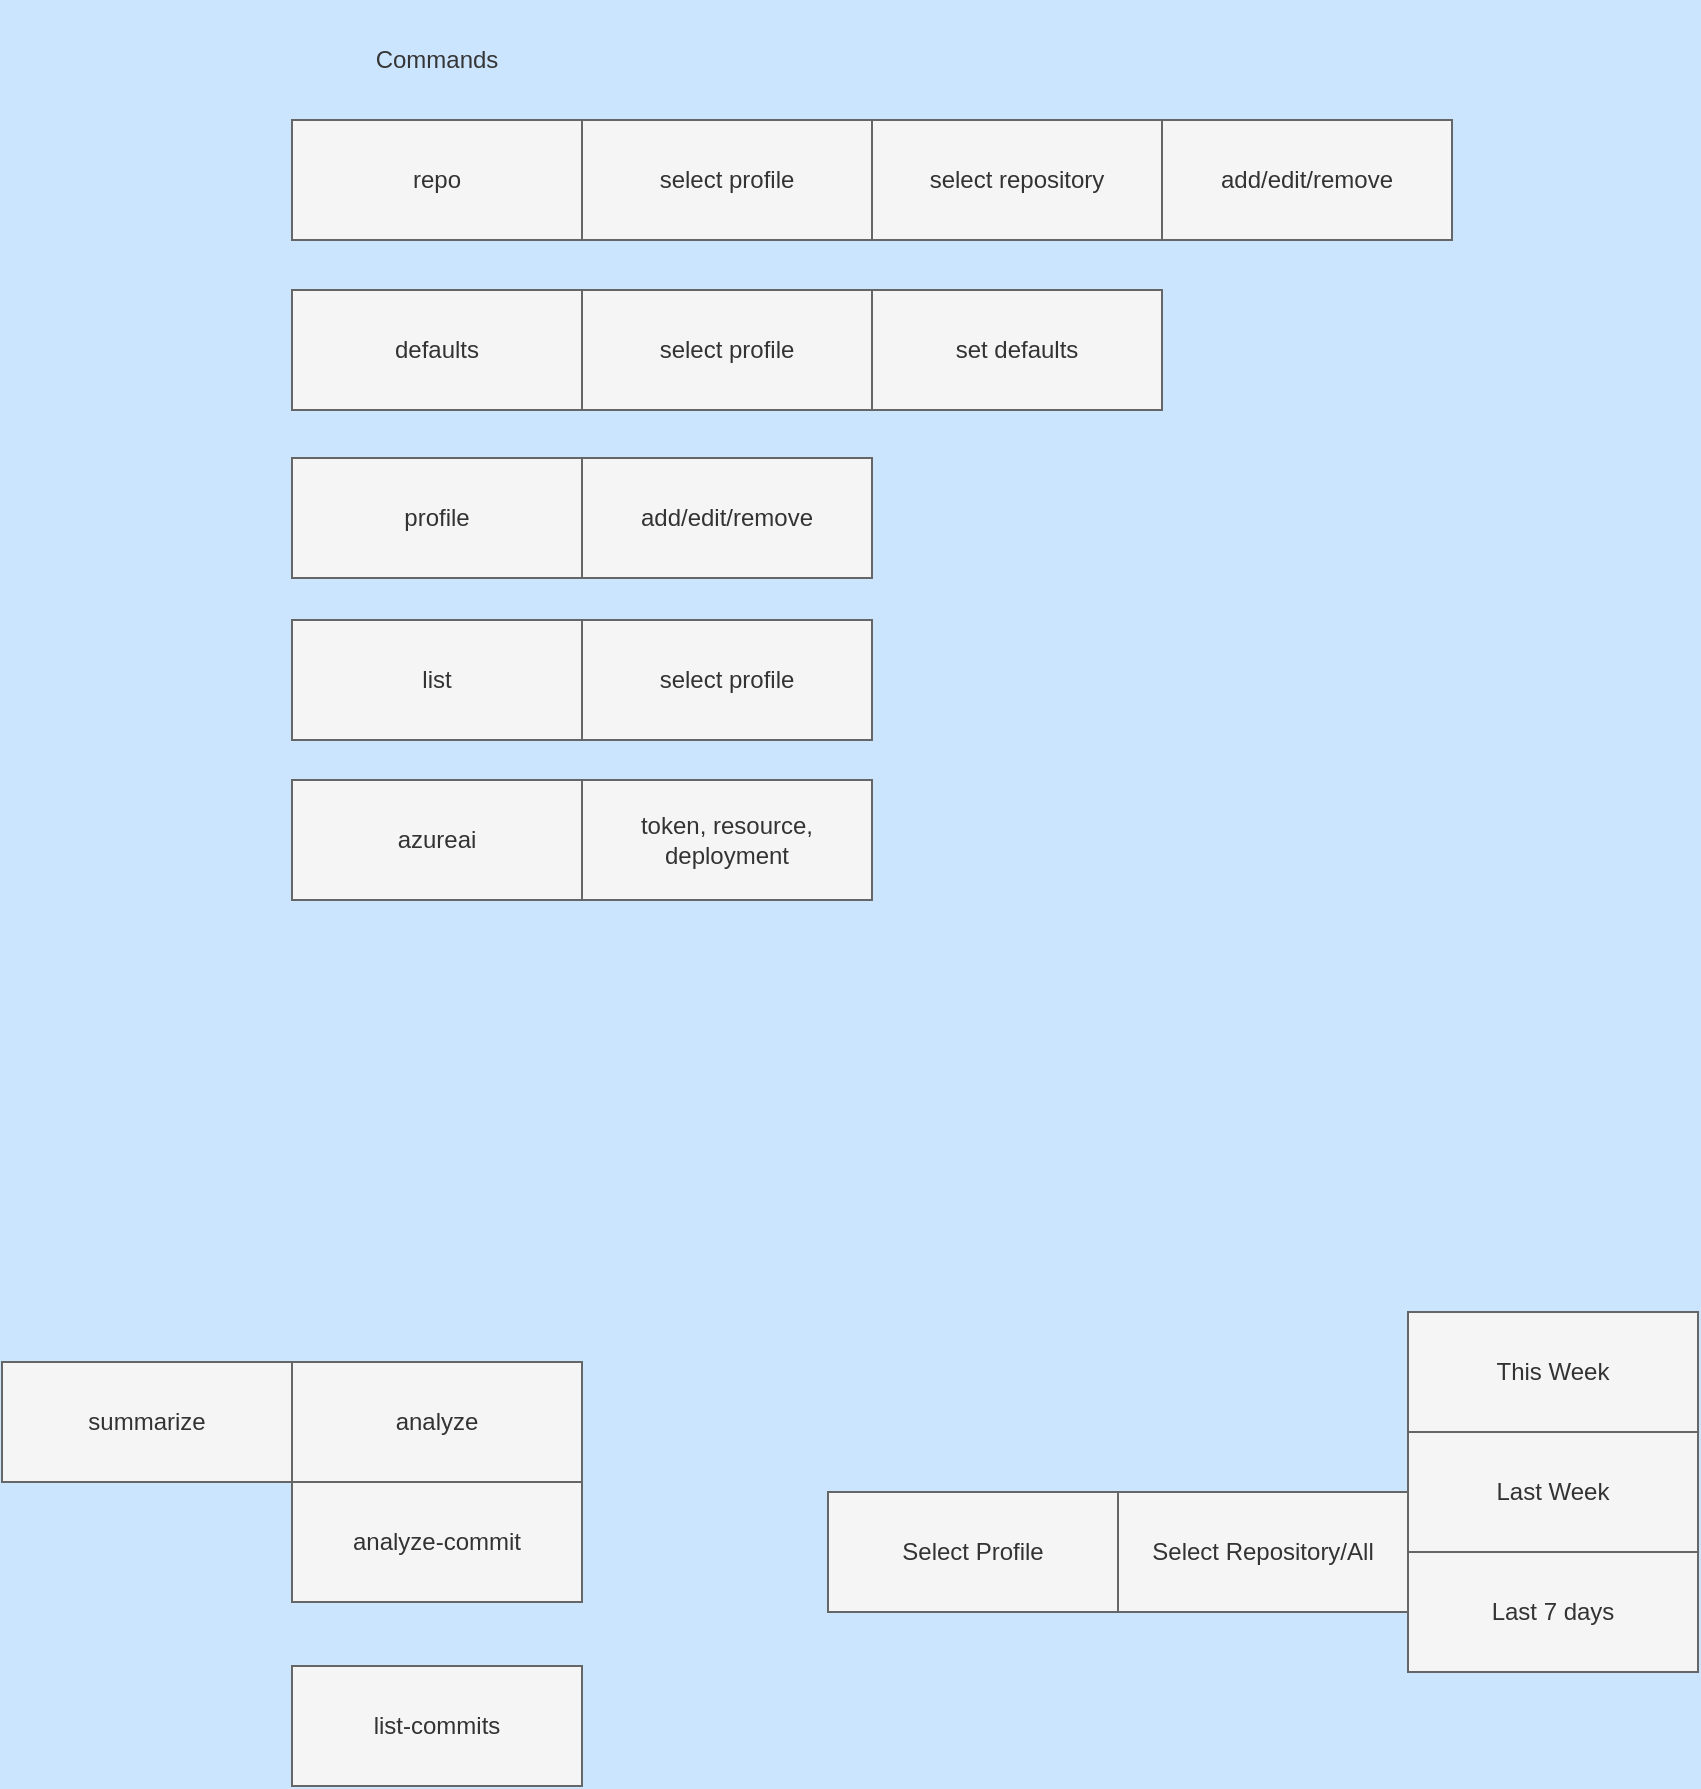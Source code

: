 <mxfile>
    <diagram id="QsnEH4ZsfRuIXBqESLuf" name="Page-1">
        <mxGraphModel dx="848" dy="982" grid="0" gridSize="10" guides="1" tooltips="1" connect="1" arrows="1" fold="1" page="1" pageScale="1" pageWidth="1600" pageHeight="1200" background="#CCE5FF" math="0" shadow="0">
            <root>
                <mxCell id="0"/>
                <mxCell id="1" parent="0"/>
                <mxCell id="3" value="Commands" style="text;html=1;align=center;verticalAlign=middle;whiteSpace=wrap;rounded=0;fontColor=#363636;" parent="1" vertex="1">
                    <mxGeometry x="175" y="190" width="145" height="60" as="geometry"/>
                </mxCell>
                <mxCell id="7" value="repo" style="rounded=0;whiteSpace=wrap;html=1;fontColor=#333333;fillColor=#f5f5f5;strokeColor=#666666;" parent="1" vertex="1">
                    <mxGeometry x="175" y="250" width="145" height="60" as="geometry"/>
                </mxCell>
                <mxCell id="8" value="select profile" style="rounded=0;whiteSpace=wrap;html=1;fontColor=#333333;fillColor=#f5f5f5;strokeColor=#666666;" parent="1" vertex="1">
                    <mxGeometry x="320" y="250" width="145" height="60" as="geometry"/>
                </mxCell>
                <mxCell id="9" value="select repository" style="rounded=0;whiteSpace=wrap;html=1;fontColor=#333333;fillColor=#f5f5f5;strokeColor=#666666;" parent="1" vertex="1">
                    <mxGeometry x="465" y="250" width="145" height="60" as="geometry"/>
                </mxCell>
                <mxCell id="10" value="add/edit/remove" style="rounded=0;whiteSpace=wrap;html=1;fontColor=#333333;fillColor=#f5f5f5;strokeColor=#666666;" parent="1" vertex="1">
                    <mxGeometry x="610" y="250" width="145" height="60" as="geometry"/>
                </mxCell>
                <mxCell id="11" value="defaults" style="rounded=0;whiteSpace=wrap;html=1;fontColor=#333333;fillColor=#f5f5f5;strokeColor=#666666;" parent="1" vertex="1">
                    <mxGeometry x="175" y="335" width="145" height="60" as="geometry"/>
                </mxCell>
                <mxCell id="12" value="select profile" style="rounded=0;whiteSpace=wrap;html=1;fontColor=#333333;fillColor=#f5f5f5;strokeColor=#666666;" parent="1" vertex="1">
                    <mxGeometry x="320" y="335" width="145" height="60" as="geometry"/>
                </mxCell>
                <mxCell id="13" value="set defaults" style="rounded=0;whiteSpace=wrap;html=1;fontColor=#333333;fillColor=#f5f5f5;strokeColor=#666666;" parent="1" vertex="1">
                    <mxGeometry x="465" y="335" width="145" height="60" as="geometry"/>
                </mxCell>
                <mxCell id="14" value="profile" style="rounded=0;whiteSpace=wrap;html=1;fontColor=#333333;fillColor=#f5f5f5;strokeColor=#666666;" parent="1" vertex="1">
                    <mxGeometry x="175" y="419" width="145" height="60" as="geometry"/>
                </mxCell>
                <mxCell id="15" value="add/edit/remove" style="rounded=0;whiteSpace=wrap;html=1;fontColor=#333333;fillColor=#f5f5f5;strokeColor=#666666;" parent="1" vertex="1">
                    <mxGeometry x="320" y="419" width="145" height="60" as="geometry"/>
                </mxCell>
                <mxCell id="16" value="list" style="rounded=0;whiteSpace=wrap;html=1;fontColor=#333333;fillColor=#f5f5f5;strokeColor=#666666;" parent="1" vertex="1">
                    <mxGeometry x="175" y="500" width="145" height="60" as="geometry"/>
                </mxCell>
                <mxCell id="17" value="select profile" style="rounded=0;whiteSpace=wrap;html=1;fontColor=#333333;fillColor=#f5f5f5;strokeColor=#666666;" parent="1" vertex="1">
                    <mxGeometry x="320" y="500" width="145" height="60" as="geometry"/>
                </mxCell>
                <mxCell id="18" value="azureai" style="rounded=0;whiteSpace=wrap;html=1;fontColor=#333333;fillColor=#f5f5f5;strokeColor=#666666;" parent="1" vertex="1">
                    <mxGeometry x="175" y="580" width="145" height="60" as="geometry"/>
                </mxCell>
                <mxCell id="19" value="token, resource, deployment" style="rounded=0;whiteSpace=wrap;html=1;fontColor=#333333;fillColor=#f5f5f5;strokeColor=#666666;" parent="1" vertex="1">
                    <mxGeometry x="320" y="580" width="145" height="60" as="geometry"/>
                </mxCell>
                <mxCell id="20" value="analyze" style="rounded=0;whiteSpace=wrap;html=1;fontColor=#333333;fillColor=#f5f5f5;strokeColor=#666666;" parent="1" vertex="1">
                    <mxGeometry x="175" y="871" width="145" height="60" as="geometry"/>
                </mxCell>
                <mxCell id="36" value="This Week" style="rounded=0;whiteSpace=wrap;html=1;fontColor=#333333;fillColor=#f5f5f5;strokeColor=#666666;" parent="1" vertex="1">
                    <mxGeometry x="733" y="846" width="145" height="60" as="geometry"/>
                </mxCell>
                <mxCell id="37" value="Last Week" style="rounded=0;whiteSpace=wrap;html=1;fontColor=#333333;fillColor=#f5f5f5;strokeColor=#666666;" parent="1" vertex="1">
                    <mxGeometry x="733" y="906" width="145" height="60" as="geometry"/>
                </mxCell>
                <mxCell id="38" value="Last 7 days" style="rounded=0;whiteSpace=wrap;html=1;fontColor=#333333;fillColor=#f5f5f5;strokeColor=#666666;" parent="1" vertex="1">
                    <mxGeometry x="733" y="966" width="145" height="60" as="geometry"/>
                </mxCell>
                <mxCell id="40" value="analyze-commit" style="rounded=0;whiteSpace=wrap;html=1;fontColor=#333333;fillColor=#f5f5f5;strokeColor=#666666;" parent="1" vertex="1">
                    <mxGeometry x="175" y="931" width="145" height="60" as="geometry"/>
                </mxCell>
                <mxCell id="41" value="summarize" style="rounded=0;whiteSpace=wrap;html=1;fontColor=#333333;fillColor=#f5f5f5;strokeColor=#666666;" parent="1" vertex="1">
                    <mxGeometry x="30" y="871" width="145" height="60" as="geometry"/>
                </mxCell>
                <mxCell id="42" value="Select Profile" style="rounded=0;whiteSpace=wrap;html=1;fontColor=#333333;fillColor=#f5f5f5;strokeColor=#666666;" parent="1" vertex="1">
                    <mxGeometry x="443" y="936" width="145" height="60" as="geometry"/>
                </mxCell>
                <mxCell id="43" value="Select Repository/All" style="rounded=0;whiteSpace=wrap;html=1;fontColor=#333333;fillColor=#f5f5f5;strokeColor=#666666;" parent="1" vertex="1">
                    <mxGeometry x="588" y="936" width="145" height="60" as="geometry"/>
                </mxCell>
                <mxCell id="44" value="list-commits" style="rounded=0;whiteSpace=wrap;html=1;fontColor=#333333;fillColor=#f5f5f5;strokeColor=#666666;" parent="1" vertex="1">
                    <mxGeometry x="175" y="1023" width="145" height="60" as="geometry"/>
                </mxCell>
            </root>
        </mxGraphModel>
    </diagram>
</mxfile>